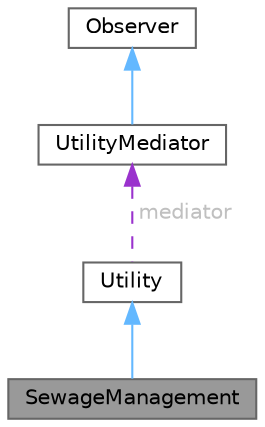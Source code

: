 digraph "SewageManagement"
{
 // LATEX_PDF_SIZE
  bgcolor="transparent";
  edge [fontname=Helvetica,fontsize=10,labelfontname=Helvetica,labelfontsize=10];
  node [fontname=Helvetica,fontsize=10,shape=box,height=0.2,width=0.4];
  Node1 [id="Node000001",label="SewageManagement",height=0.2,width=0.4,color="gray40", fillcolor="grey60", style="filled", fontcolor="black",tooltip="A class to manage sewage services for buildings."];
  Node2 -> Node1 [id="edge1_Node000001_Node000002",dir="back",color="steelblue1",style="solid",tooltip=" "];
  Node2 [id="Node000002",label="Utility",height=0.2,width=0.4,color="gray40", fillcolor="white", style="filled",URL="$classUtility.html",tooltip="A class that represents a utility service in the city."];
  Node3 -> Node2 [id="edge2_Node000002_Node000003",dir="back",color="darkorchid3",style="dashed",tooltip=" ",label=" mediator",fontcolor="grey" ];
  Node3 [id="Node000003",label="UtilityMediator",height=0.2,width=0.4,color="gray40", fillcolor="white", style="filled",URL="$classUtilityMediator.html",tooltip="A class that manages resource distribution for utilities."];
  Node4 -> Node3 [id="edge3_Node000003_Node000004",dir="back",color="steelblue1",style="solid",tooltip=" "];
  Node4 [id="Node000004",label="Observer",height=0.2,width=0.4,color="gray40", fillcolor="white", style="filled",URL="$classObserver.html",tooltip="Interface for objects that need to be notified of changes in resource types and quantities."];
}
